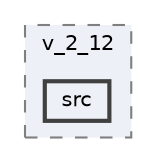 digraph "C:/Users/Felix Staacke/Downloads/v_2_12/src"
{
 // LATEX_PDF_SIZE
  bgcolor="transparent";
  edge [fontname=Helvetica,fontsize=10,labelfontname=Helvetica,labelfontsize=10];
  node [fontname=Helvetica,fontsize=10,shape=box,height=0.2,width=0.4];
  compound=true
  subgraph clusterdir_2c0dece79a41fac667204ad364155260 {
    graph [ bgcolor="#edf0f7", pencolor="grey50", label="v_2_12", fontname=Helvetica,fontsize=10 style="filled,dashed", URL="dir_2c0dece79a41fac667204ad364155260.html",tooltip=""]
  dir_850fca2ad528c3d7c88af5f43141fd93 [label="src", fillcolor="#edf0f7", color="grey25", style="filled,bold", URL="dir_850fca2ad528c3d7c88af5f43141fd93.html",tooltip=""];
  }
}

